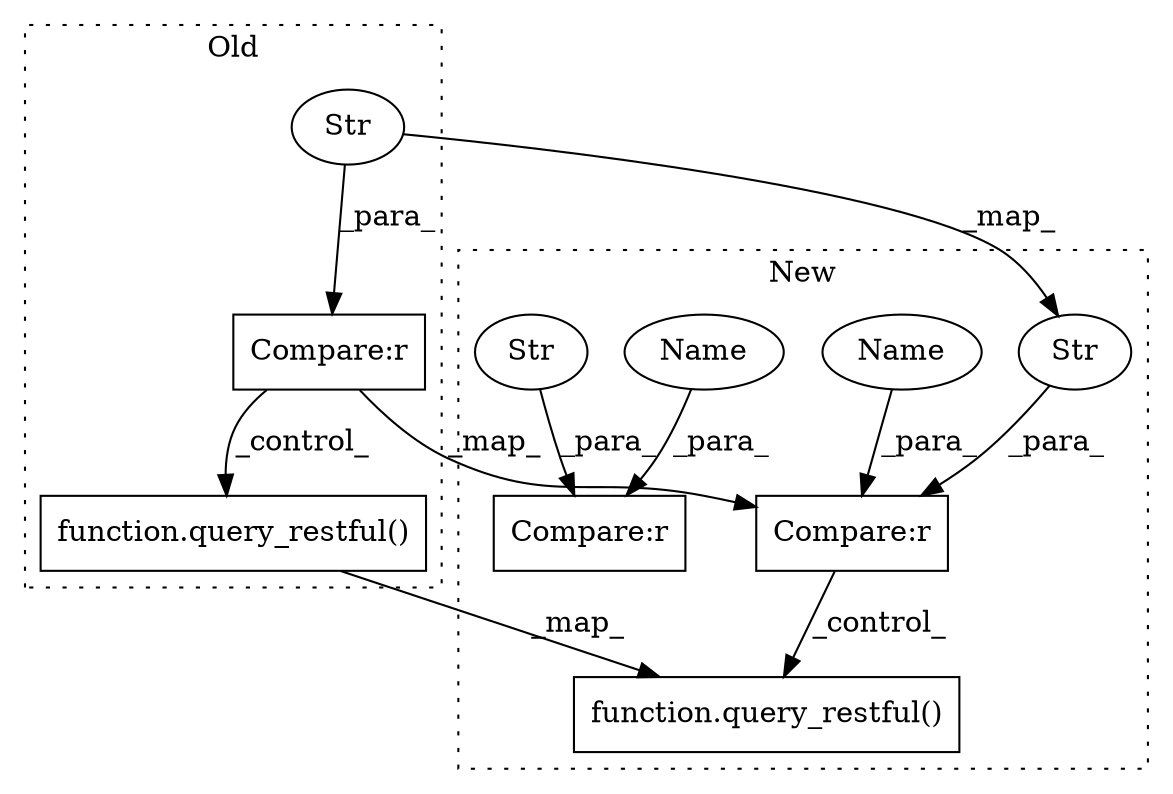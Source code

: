 digraph G {
subgraph cluster0 {
1 [label="function.query_restful()" a="75" s="4597" l="15" shape="box"];
3 [label="Compare:r" a="40" s="4401" l="23" shape="box"];
6 [label="Str" a="66" s="4409" l="15" shape="ellipse"];
label = "Old";
style="dotted";
}
subgraph cluster1 {
2 [label="function.query_restful()" a="75" s="3594" l="15" shape="box"];
4 [label="Compare:r" a="40" s="3561" l="23" shape="box"];
5 [label="Str" a="66" s="3569" l="15" shape="ellipse"];
7 [label="Compare:r" a="40" s="3259" l="15" shape="box"];
8 [label="Str" a="66" s="3259" l="7" shape="ellipse"];
9 [label="Name" a="87" s="3561" l="4" shape="ellipse"];
10 [label="Name" a="87" s="3270" l="4" shape="ellipse"];
label = "New";
style="dotted";
}
1 -> 2 [label="_map_"];
3 -> 4 [label="_map_"];
3 -> 1 [label="_control_"];
4 -> 2 [label="_control_"];
5 -> 4 [label="_para_"];
6 -> 5 [label="_map_"];
6 -> 3 [label="_para_"];
8 -> 7 [label="_para_"];
9 -> 4 [label="_para_"];
10 -> 7 [label="_para_"];
}
